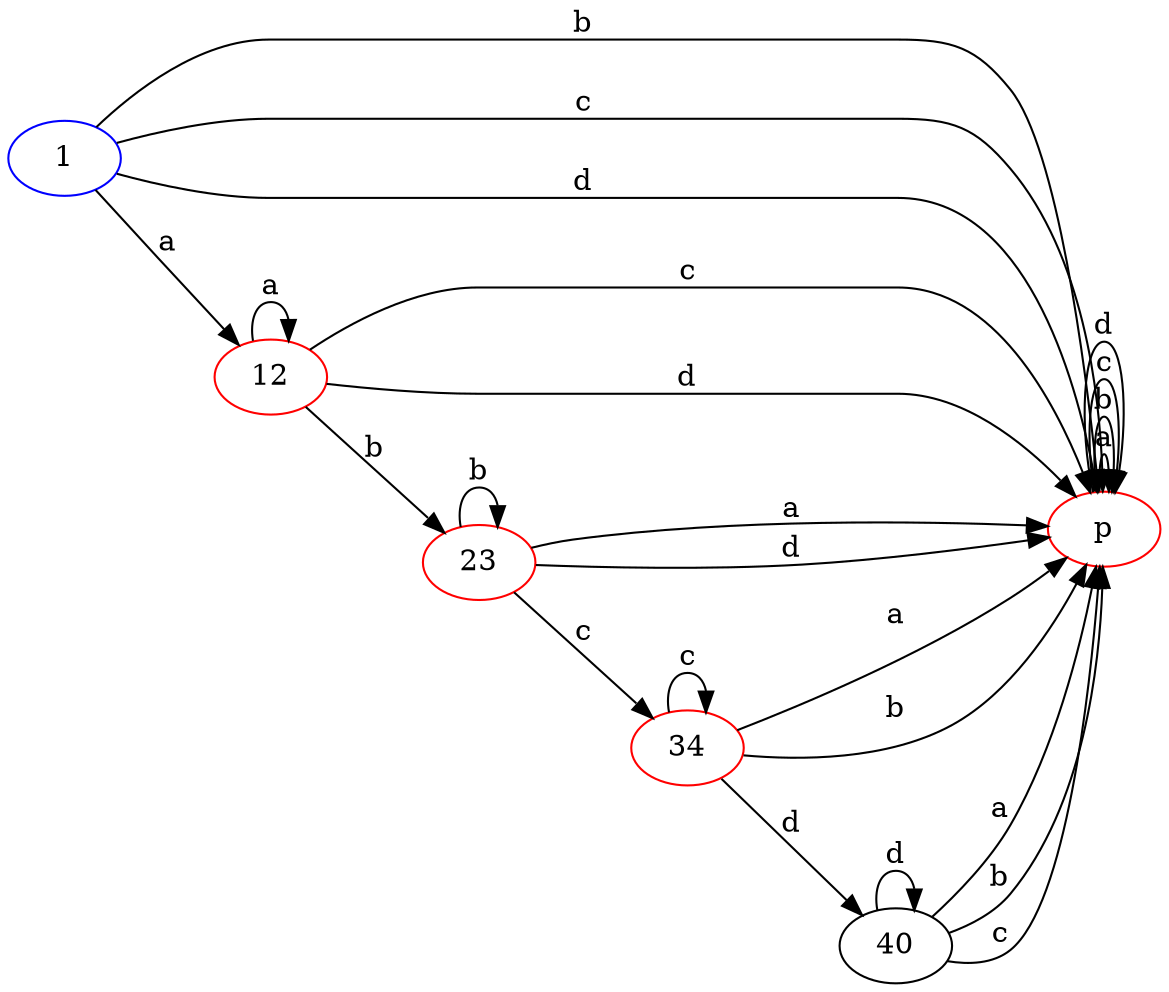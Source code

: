 digraph {
	rankdir=LR
	p [color=red]
	p -> p [label=a]
	p -> p [label=b]
	p -> p [label=c]
	p -> p [label=d]
	40
	40 -> 40 [label=d]
	40 -> p [label=a]
	40 -> p [label=b]
	40 -> p [label=c]
	34 [color=red]
	34 -> 34 [label=c]
	34 -> 40 [label=d]
	34 -> p [label=a]
	34 -> p [label=b]
	23 [color=red]
	23 -> 23 [label=b]
	23 -> 34 [label=c]
	23 -> p [label=a]
	23 -> p [label=d]
	12 [color=red]
	12 -> 12 [label=a]
	12 -> 23 [label=b]
	12 -> p [label=c]
	12 -> p [label=d]
	1 [color=blue]
	1 -> 12 [label=a]
	1 -> p [label=b]
	1 -> p [label=c]
	1 -> p [label=d]
}
